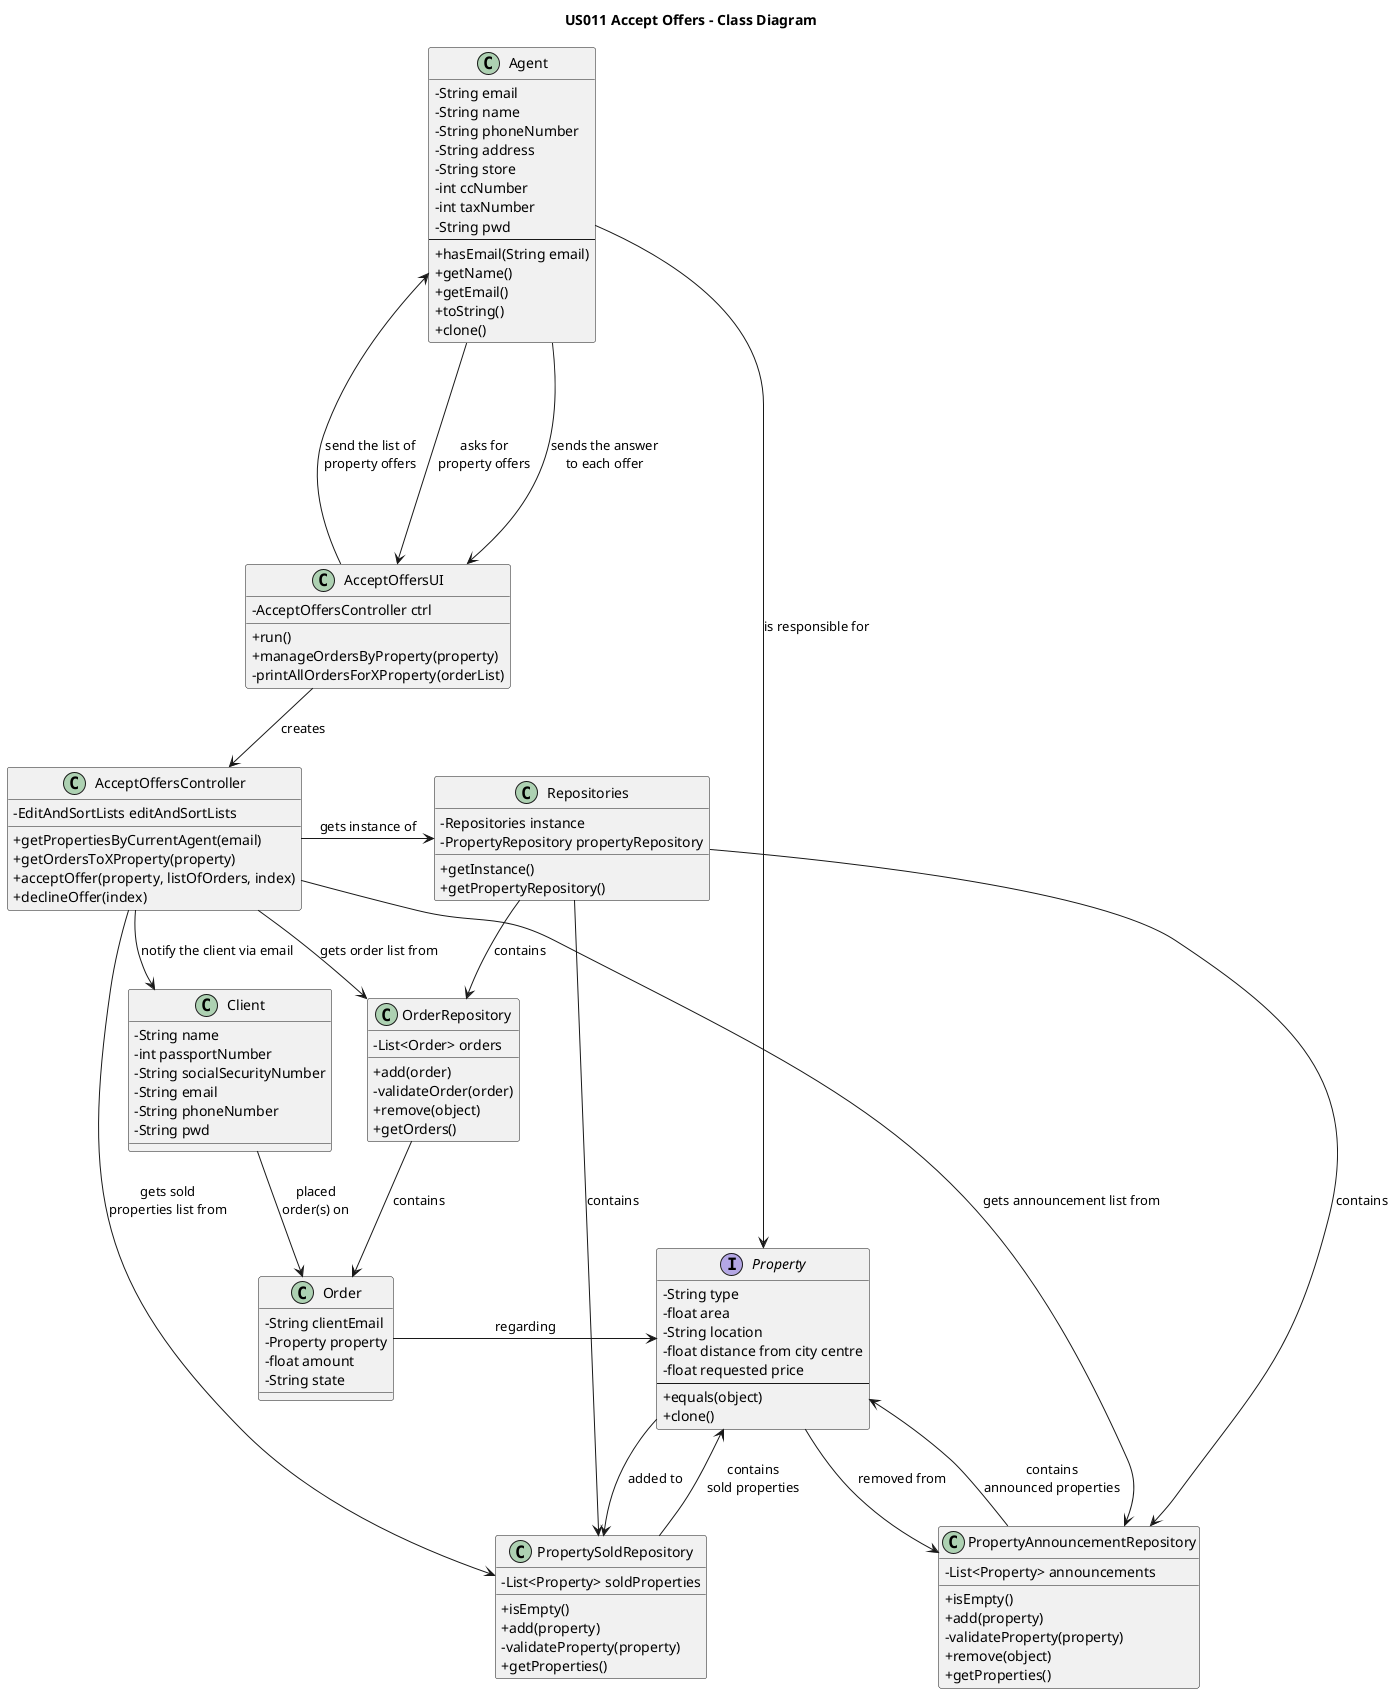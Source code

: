 @startuml
'skinparam monochrome true
skinparam packageStyle rectangle
skinparam shadowing false
'skinparam linetype orto

skinparam classAttributeIconSize 0

title US011 Accept Offers - Class Diagram

'left to right direction
class PropertyAnnouncementRepository {
-List<Property> announcements
___
+isEmpty()
+add(property)
-validateProperty(property)
+remove(object)
+getProperties()
}

class PropertySoldRepository {
-List<Property> soldProperties
___
+isEmpty()
+add(property)
-validateProperty(property)
+getProperties()
}

class OrderRepository {
-List<Order> orders
___
+add(order)
-validateOrder(order)
+remove(object)
+getOrders()
}

class Order {
-String clientEmail
-Property property
-float amount
-String state
}

class Agent {
-String email
-String name
-String phoneNumber
-String address
-String store
-int ccNumber
-int taxNumber
-String pwd
----
+hasEmail(String email)
+getName()
+getEmail()
+toString()
+clone()
}

class Client {
-String name
-int passportNumber
-String socialSecurityNumber
-String email
-String phoneNumber
-String pwd
}

interface Property{
-String type
-float area
-String location
-float distance from city centre
-float requested price
---
+equals(object)
+clone()
}

class AcceptOffersUI {
-AcceptOffersController ctrl
___
+run()
+manageOrdersByProperty(property)
-printAllOrdersForXProperty(orderList)
}

class AcceptOffersController{
-EditAndSortLists editAndSortLists
___
+getPropertiesByCurrentAgent(email)
+getOrdersToXProperty(property)
+acceptOffer(property, listOfOrders, index)
+declineOffer(index)
}

class Repositories {
-Repositories instance
-PropertyRepository propertyRepository
___
+getInstance()
+getPropertyRepository()
}


Agent ----> AcceptOffersUI : asks for\nproperty offers
AcceptOffersUI --> Agent: send the list of\nproperty offers

Agent --> AcceptOffersUI: sends the answer\nto each offer
AcceptOffersUI --> AcceptOffersController : creates
AcceptOffersController -> Repositories : gets instance of
Repositories --> OrderRepository : contains
Repositories --> PropertySoldRepository : contains
Repositories --> PropertyAnnouncementRepository : contains

AcceptOffersController -> OrderRepository : gets order list from
AcceptOffersController -> PropertyAnnouncementRepository : gets announcement list from
AcceptOffersController -> PropertySoldRepository : gets sold\nproperties list from

AcceptOffersController --> Client: notify the client via email
Client --> Order : placed\norder(s) on

Order -> Property : regarding

Agent --> Property : is responsible for

Property --> PropertyAnnouncementRepository : removed from
Property --> PropertySoldRepository : added to

PropertyAnnouncementRepository --> Property : contains\nannounced properties
PropertySoldRepository --> Property : contains\nsold properties
OrderRepository --> Order : contains

@enduml